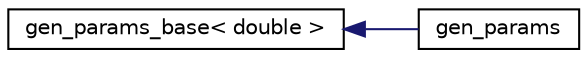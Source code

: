 digraph "Graphical Class Hierarchy"
{
 // LATEX_PDF_SIZE
  edge [fontname="Helvetica",fontsize="10",labelfontname="Helvetica",labelfontsize="10"];
  node [fontname="Helvetica",fontsize="10",shape=record];
  rankdir="LR";
  Node0 [label="gen_params_base\< double \>",height=0.2,width=0.4,color="black", fillcolor="white", style="filled",URL="$classgen__params__base.html",tooltip=" "];
  Node0 -> Node1 [dir="back",color="midnightblue",fontsize="10",style="solid",fontname="Helvetica"];
  Node1 [label="gen_params",height=0.2,width=0.4,color="black", fillcolor="white", style="filled",URL="$classgen__params.html",tooltip="convience wrapper for the gen_params_base class"];
}
